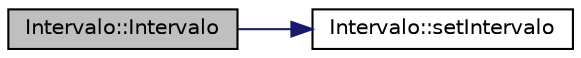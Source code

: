 digraph "Intervalo::Intervalo"
{
 // LATEX_PDF_SIZE
  edge [fontname="Helvetica",fontsize="10",labelfontname="Helvetica",labelfontsize="10"];
  node [fontname="Helvetica",fontsize="10",shape=record];
  rankdir="LR";
  Node1 [label="Intervalo::Intervalo",height=0.2,width=0.4,color="black", fillcolor="grey75", style="filled", fontcolor="black",tooltip="Crea Intervalo."];
  Node1 -> Node2 [color="midnightblue",fontsize="10",style="solid",fontname="Helvetica"];
  Node2 [label="Intervalo::setIntervalo",height=0.2,width=0.4,color="black", fillcolor="white", style="filled",URL="$classIntervalo.html#a3e7cfa7c148a4e60be7040fecf506313",tooltip="Define los valores del intervalo."];
}
